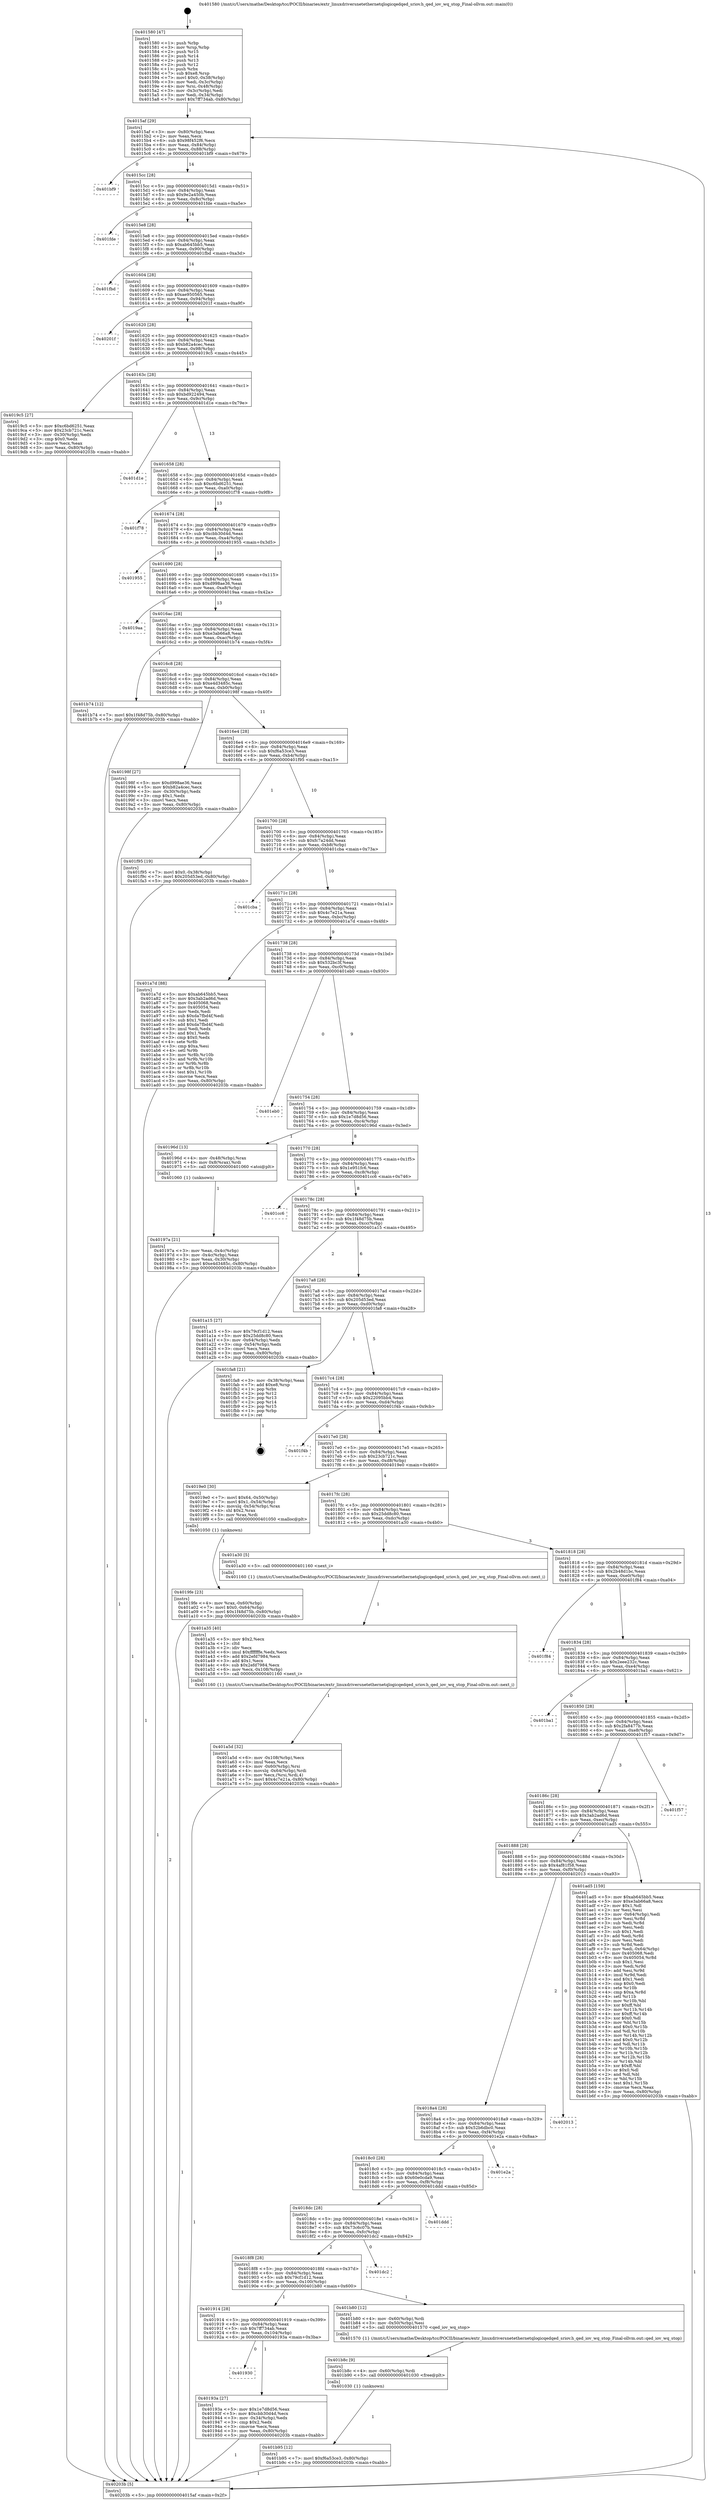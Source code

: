 digraph "0x401580" {
  label = "0x401580 (/mnt/c/Users/mathe/Desktop/tcc/POCII/binaries/extr_linuxdriversnetethernetqlogicqedqed_sriov.h_qed_iov_wq_stop_Final-ollvm.out::main(0))"
  labelloc = "t"
  node[shape=record]

  Entry [label="",width=0.3,height=0.3,shape=circle,fillcolor=black,style=filled]
  "0x4015af" [label="{
     0x4015af [29]\l
     | [instrs]\l
     &nbsp;&nbsp;0x4015af \<+3\>: mov -0x80(%rbp),%eax\l
     &nbsp;&nbsp;0x4015b2 \<+2\>: mov %eax,%ecx\l
     &nbsp;&nbsp;0x4015b4 \<+6\>: sub $0x98f452f6,%ecx\l
     &nbsp;&nbsp;0x4015ba \<+6\>: mov %eax,-0x84(%rbp)\l
     &nbsp;&nbsp;0x4015c0 \<+6\>: mov %ecx,-0x88(%rbp)\l
     &nbsp;&nbsp;0x4015c6 \<+6\>: je 0000000000401bf9 \<main+0x679\>\l
  }"]
  "0x401bf9" [label="{
     0x401bf9\l
  }", style=dashed]
  "0x4015cc" [label="{
     0x4015cc [28]\l
     | [instrs]\l
     &nbsp;&nbsp;0x4015cc \<+5\>: jmp 00000000004015d1 \<main+0x51\>\l
     &nbsp;&nbsp;0x4015d1 \<+6\>: mov -0x84(%rbp),%eax\l
     &nbsp;&nbsp;0x4015d7 \<+5\>: sub $0x9e2a450b,%eax\l
     &nbsp;&nbsp;0x4015dc \<+6\>: mov %eax,-0x8c(%rbp)\l
     &nbsp;&nbsp;0x4015e2 \<+6\>: je 0000000000401fde \<main+0xa5e\>\l
  }"]
  Exit [label="",width=0.3,height=0.3,shape=circle,fillcolor=black,style=filled,peripheries=2]
  "0x401fde" [label="{
     0x401fde\l
  }", style=dashed]
  "0x4015e8" [label="{
     0x4015e8 [28]\l
     | [instrs]\l
     &nbsp;&nbsp;0x4015e8 \<+5\>: jmp 00000000004015ed \<main+0x6d\>\l
     &nbsp;&nbsp;0x4015ed \<+6\>: mov -0x84(%rbp),%eax\l
     &nbsp;&nbsp;0x4015f3 \<+5\>: sub $0xab645bb5,%eax\l
     &nbsp;&nbsp;0x4015f8 \<+6\>: mov %eax,-0x90(%rbp)\l
     &nbsp;&nbsp;0x4015fe \<+6\>: je 0000000000401fbd \<main+0xa3d\>\l
  }"]
  "0x401b95" [label="{
     0x401b95 [12]\l
     | [instrs]\l
     &nbsp;&nbsp;0x401b95 \<+7\>: movl $0xf6a53ce3,-0x80(%rbp)\l
     &nbsp;&nbsp;0x401b9c \<+5\>: jmp 000000000040203b \<main+0xabb\>\l
  }"]
  "0x401fbd" [label="{
     0x401fbd\l
  }", style=dashed]
  "0x401604" [label="{
     0x401604 [28]\l
     | [instrs]\l
     &nbsp;&nbsp;0x401604 \<+5\>: jmp 0000000000401609 \<main+0x89\>\l
     &nbsp;&nbsp;0x401609 \<+6\>: mov -0x84(%rbp),%eax\l
     &nbsp;&nbsp;0x40160f \<+5\>: sub $0xae950565,%eax\l
     &nbsp;&nbsp;0x401614 \<+6\>: mov %eax,-0x94(%rbp)\l
     &nbsp;&nbsp;0x40161a \<+6\>: je 000000000040201f \<main+0xa9f\>\l
  }"]
  "0x401b8c" [label="{
     0x401b8c [9]\l
     | [instrs]\l
     &nbsp;&nbsp;0x401b8c \<+4\>: mov -0x60(%rbp),%rdi\l
     &nbsp;&nbsp;0x401b90 \<+5\>: call 0000000000401030 \<free@plt\>\l
     | [calls]\l
     &nbsp;&nbsp;0x401030 \{1\} (unknown)\l
  }"]
  "0x40201f" [label="{
     0x40201f\l
  }", style=dashed]
  "0x401620" [label="{
     0x401620 [28]\l
     | [instrs]\l
     &nbsp;&nbsp;0x401620 \<+5\>: jmp 0000000000401625 \<main+0xa5\>\l
     &nbsp;&nbsp;0x401625 \<+6\>: mov -0x84(%rbp),%eax\l
     &nbsp;&nbsp;0x40162b \<+5\>: sub $0xb82a4cec,%eax\l
     &nbsp;&nbsp;0x401630 \<+6\>: mov %eax,-0x98(%rbp)\l
     &nbsp;&nbsp;0x401636 \<+6\>: je 00000000004019c5 \<main+0x445\>\l
  }"]
  "0x401a5d" [label="{
     0x401a5d [32]\l
     | [instrs]\l
     &nbsp;&nbsp;0x401a5d \<+6\>: mov -0x108(%rbp),%ecx\l
     &nbsp;&nbsp;0x401a63 \<+3\>: imul %eax,%ecx\l
     &nbsp;&nbsp;0x401a66 \<+4\>: mov -0x60(%rbp),%rsi\l
     &nbsp;&nbsp;0x401a6a \<+4\>: movslq -0x64(%rbp),%rdi\l
     &nbsp;&nbsp;0x401a6e \<+3\>: mov %ecx,(%rsi,%rdi,4)\l
     &nbsp;&nbsp;0x401a71 \<+7\>: movl $0x4c7e21a,-0x80(%rbp)\l
     &nbsp;&nbsp;0x401a78 \<+5\>: jmp 000000000040203b \<main+0xabb\>\l
  }"]
  "0x4019c5" [label="{
     0x4019c5 [27]\l
     | [instrs]\l
     &nbsp;&nbsp;0x4019c5 \<+5\>: mov $0xc6bd6251,%eax\l
     &nbsp;&nbsp;0x4019ca \<+5\>: mov $0x23cb721c,%ecx\l
     &nbsp;&nbsp;0x4019cf \<+3\>: mov -0x30(%rbp),%edx\l
     &nbsp;&nbsp;0x4019d2 \<+3\>: cmp $0x0,%edx\l
     &nbsp;&nbsp;0x4019d5 \<+3\>: cmove %ecx,%eax\l
     &nbsp;&nbsp;0x4019d8 \<+3\>: mov %eax,-0x80(%rbp)\l
     &nbsp;&nbsp;0x4019db \<+5\>: jmp 000000000040203b \<main+0xabb\>\l
  }"]
  "0x40163c" [label="{
     0x40163c [28]\l
     | [instrs]\l
     &nbsp;&nbsp;0x40163c \<+5\>: jmp 0000000000401641 \<main+0xc1\>\l
     &nbsp;&nbsp;0x401641 \<+6\>: mov -0x84(%rbp),%eax\l
     &nbsp;&nbsp;0x401647 \<+5\>: sub $0xbd922494,%eax\l
     &nbsp;&nbsp;0x40164c \<+6\>: mov %eax,-0x9c(%rbp)\l
     &nbsp;&nbsp;0x401652 \<+6\>: je 0000000000401d1e \<main+0x79e\>\l
  }"]
  "0x401a35" [label="{
     0x401a35 [40]\l
     | [instrs]\l
     &nbsp;&nbsp;0x401a35 \<+5\>: mov $0x2,%ecx\l
     &nbsp;&nbsp;0x401a3a \<+1\>: cltd\l
     &nbsp;&nbsp;0x401a3b \<+2\>: idiv %ecx\l
     &nbsp;&nbsp;0x401a3d \<+6\>: imul $0xfffffffe,%edx,%ecx\l
     &nbsp;&nbsp;0x401a43 \<+6\>: add $0x2efd7984,%ecx\l
     &nbsp;&nbsp;0x401a49 \<+3\>: add $0x1,%ecx\l
     &nbsp;&nbsp;0x401a4c \<+6\>: sub $0x2efd7984,%ecx\l
     &nbsp;&nbsp;0x401a52 \<+6\>: mov %ecx,-0x108(%rbp)\l
     &nbsp;&nbsp;0x401a58 \<+5\>: call 0000000000401160 \<next_i\>\l
     | [calls]\l
     &nbsp;&nbsp;0x401160 \{1\} (/mnt/c/Users/mathe/Desktop/tcc/POCII/binaries/extr_linuxdriversnetethernetqlogicqedqed_sriov.h_qed_iov_wq_stop_Final-ollvm.out::next_i)\l
  }"]
  "0x401d1e" [label="{
     0x401d1e\l
  }", style=dashed]
  "0x401658" [label="{
     0x401658 [28]\l
     | [instrs]\l
     &nbsp;&nbsp;0x401658 \<+5\>: jmp 000000000040165d \<main+0xdd\>\l
     &nbsp;&nbsp;0x40165d \<+6\>: mov -0x84(%rbp),%eax\l
     &nbsp;&nbsp;0x401663 \<+5\>: sub $0xc6bd6251,%eax\l
     &nbsp;&nbsp;0x401668 \<+6\>: mov %eax,-0xa0(%rbp)\l
     &nbsp;&nbsp;0x40166e \<+6\>: je 0000000000401f78 \<main+0x9f8\>\l
  }"]
  "0x4019fe" [label="{
     0x4019fe [23]\l
     | [instrs]\l
     &nbsp;&nbsp;0x4019fe \<+4\>: mov %rax,-0x60(%rbp)\l
     &nbsp;&nbsp;0x401a02 \<+7\>: movl $0x0,-0x64(%rbp)\l
     &nbsp;&nbsp;0x401a09 \<+7\>: movl $0x1f48d75b,-0x80(%rbp)\l
     &nbsp;&nbsp;0x401a10 \<+5\>: jmp 000000000040203b \<main+0xabb\>\l
  }"]
  "0x401f78" [label="{
     0x401f78\l
  }", style=dashed]
  "0x401674" [label="{
     0x401674 [28]\l
     | [instrs]\l
     &nbsp;&nbsp;0x401674 \<+5\>: jmp 0000000000401679 \<main+0xf9\>\l
     &nbsp;&nbsp;0x401679 \<+6\>: mov -0x84(%rbp),%eax\l
     &nbsp;&nbsp;0x40167f \<+5\>: sub $0xcbb30d4d,%eax\l
     &nbsp;&nbsp;0x401684 \<+6\>: mov %eax,-0xa4(%rbp)\l
     &nbsp;&nbsp;0x40168a \<+6\>: je 0000000000401955 \<main+0x3d5\>\l
  }"]
  "0x40197a" [label="{
     0x40197a [21]\l
     | [instrs]\l
     &nbsp;&nbsp;0x40197a \<+3\>: mov %eax,-0x4c(%rbp)\l
     &nbsp;&nbsp;0x40197d \<+3\>: mov -0x4c(%rbp),%eax\l
     &nbsp;&nbsp;0x401980 \<+3\>: mov %eax,-0x30(%rbp)\l
     &nbsp;&nbsp;0x401983 \<+7\>: movl $0xe4d3485c,-0x80(%rbp)\l
     &nbsp;&nbsp;0x40198a \<+5\>: jmp 000000000040203b \<main+0xabb\>\l
  }"]
  "0x401955" [label="{
     0x401955\l
  }", style=dashed]
  "0x401690" [label="{
     0x401690 [28]\l
     | [instrs]\l
     &nbsp;&nbsp;0x401690 \<+5\>: jmp 0000000000401695 \<main+0x115\>\l
     &nbsp;&nbsp;0x401695 \<+6\>: mov -0x84(%rbp),%eax\l
     &nbsp;&nbsp;0x40169b \<+5\>: sub $0xd998ae36,%eax\l
     &nbsp;&nbsp;0x4016a0 \<+6\>: mov %eax,-0xa8(%rbp)\l
     &nbsp;&nbsp;0x4016a6 \<+6\>: je 00000000004019aa \<main+0x42a\>\l
  }"]
  "0x401580" [label="{
     0x401580 [47]\l
     | [instrs]\l
     &nbsp;&nbsp;0x401580 \<+1\>: push %rbp\l
     &nbsp;&nbsp;0x401581 \<+3\>: mov %rsp,%rbp\l
     &nbsp;&nbsp;0x401584 \<+2\>: push %r15\l
     &nbsp;&nbsp;0x401586 \<+2\>: push %r14\l
     &nbsp;&nbsp;0x401588 \<+2\>: push %r13\l
     &nbsp;&nbsp;0x40158a \<+2\>: push %r12\l
     &nbsp;&nbsp;0x40158c \<+1\>: push %rbx\l
     &nbsp;&nbsp;0x40158d \<+7\>: sub $0xe8,%rsp\l
     &nbsp;&nbsp;0x401594 \<+7\>: movl $0x0,-0x38(%rbp)\l
     &nbsp;&nbsp;0x40159b \<+3\>: mov %edi,-0x3c(%rbp)\l
     &nbsp;&nbsp;0x40159e \<+4\>: mov %rsi,-0x48(%rbp)\l
     &nbsp;&nbsp;0x4015a2 \<+3\>: mov -0x3c(%rbp),%edi\l
     &nbsp;&nbsp;0x4015a5 \<+3\>: mov %edi,-0x34(%rbp)\l
     &nbsp;&nbsp;0x4015a8 \<+7\>: movl $0x7ff734ab,-0x80(%rbp)\l
  }"]
  "0x4019aa" [label="{
     0x4019aa\l
  }", style=dashed]
  "0x4016ac" [label="{
     0x4016ac [28]\l
     | [instrs]\l
     &nbsp;&nbsp;0x4016ac \<+5\>: jmp 00000000004016b1 \<main+0x131\>\l
     &nbsp;&nbsp;0x4016b1 \<+6\>: mov -0x84(%rbp),%eax\l
     &nbsp;&nbsp;0x4016b7 \<+5\>: sub $0xe3ab66a8,%eax\l
     &nbsp;&nbsp;0x4016bc \<+6\>: mov %eax,-0xac(%rbp)\l
     &nbsp;&nbsp;0x4016c2 \<+6\>: je 0000000000401b74 \<main+0x5f4\>\l
  }"]
  "0x40203b" [label="{
     0x40203b [5]\l
     | [instrs]\l
     &nbsp;&nbsp;0x40203b \<+5\>: jmp 00000000004015af \<main+0x2f\>\l
  }"]
  "0x401b74" [label="{
     0x401b74 [12]\l
     | [instrs]\l
     &nbsp;&nbsp;0x401b74 \<+7\>: movl $0x1f48d75b,-0x80(%rbp)\l
     &nbsp;&nbsp;0x401b7b \<+5\>: jmp 000000000040203b \<main+0xabb\>\l
  }"]
  "0x4016c8" [label="{
     0x4016c8 [28]\l
     | [instrs]\l
     &nbsp;&nbsp;0x4016c8 \<+5\>: jmp 00000000004016cd \<main+0x14d\>\l
     &nbsp;&nbsp;0x4016cd \<+6\>: mov -0x84(%rbp),%eax\l
     &nbsp;&nbsp;0x4016d3 \<+5\>: sub $0xe4d3485c,%eax\l
     &nbsp;&nbsp;0x4016d8 \<+6\>: mov %eax,-0xb0(%rbp)\l
     &nbsp;&nbsp;0x4016de \<+6\>: je 000000000040198f \<main+0x40f\>\l
  }"]
  "0x401930" [label="{
     0x401930\l
  }", style=dashed]
  "0x40198f" [label="{
     0x40198f [27]\l
     | [instrs]\l
     &nbsp;&nbsp;0x40198f \<+5\>: mov $0xd998ae36,%eax\l
     &nbsp;&nbsp;0x401994 \<+5\>: mov $0xb82a4cec,%ecx\l
     &nbsp;&nbsp;0x401999 \<+3\>: mov -0x30(%rbp),%edx\l
     &nbsp;&nbsp;0x40199c \<+3\>: cmp $0x1,%edx\l
     &nbsp;&nbsp;0x40199f \<+3\>: cmovl %ecx,%eax\l
     &nbsp;&nbsp;0x4019a2 \<+3\>: mov %eax,-0x80(%rbp)\l
     &nbsp;&nbsp;0x4019a5 \<+5\>: jmp 000000000040203b \<main+0xabb\>\l
  }"]
  "0x4016e4" [label="{
     0x4016e4 [28]\l
     | [instrs]\l
     &nbsp;&nbsp;0x4016e4 \<+5\>: jmp 00000000004016e9 \<main+0x169\>\l
     &nbsp;&nbsp;0x4016e9 \<+6\>: mov -0x84(%rbp),%eax\l
     &nbsp;&nbsp;0x4016ef \<+5\>: sub $0xf6a53ce3,%eax\l
     &nbsp;&nbsp;0x4016f4 \<+6\>: mov %eax,-0xb4(%rbp)\l
     &nbsp;&nbsp;0x4016fa \<+6\>: je 0000000000401f95 \<main+0xa15\>\l
  }"]
  "0x40193a" [label="{
     0x40193a [27]\l
     | [instrs]\l
     &nbsp;&nbsp;0x40193a \<+5\>: mov $0x1e7d8d56,%eax\l
     &nbsp;&nbsp;0x40193f \<+5\>: mov $0xcbb30d4d,%ecx\l
     &nbsp;&nbsp;0x401944 \<+3\>: mov -0x34(%rbp),%edx\l
     &nbsp;&nbsp;0x401947 \<+3\>: cmp $0x2,%edx\l
     &nbsp;&nbsp;0x40194a \<+3\>: cmovne %ecx,%eax\l
     &nbsp;&nbsp;0x40194d \<+3\>: mov %eax,-0x80(%rbp)\l
     &nbsp;&nbsp;0x401950 \<+5\>: jmp 000000000040203b \<main+0xabb\>\l
  }"]
  "0x401f95" [label="{
     0x401f95 [19]\l
     | [instrs]\l
     &nbsp;&nbsp;0x401f95 \<+7\>: movl $0x0,-0x38(%rbp)\l
     &nbsp;&nbsp;0x401f9c \<+7\>: movl $0x205d53ed,-0x80(%rbp)\l
     &nbsp;&nbsp;0x401fa3 \<+5\>: jmp 000000000040203b \<main+0xabb\>\l
  }"]
  "0x401700" [label="{
     0x401700 [28]\l
     | [instrs]\l
     &nbsp;&nbsp;0x401700 \<+5\>: jmp 0000000000401705 \<main+0x185\>\l
     &nbsp;&nbsp;0x401705 \<+6\>: mov -0x84(%rbp),%eax\l
     &nbsp;&nbsp;0x40170b \<+5\>: sub $0xfc7a24dd,%eax\l
     &nbsp;&nbsp;0x401710 \<+6\>: mov %eax,-0xb8(%rbp)\l
     &nbsp;&nbsp;0x401716 \<+6\>: je 0000000000401cba \<main+0x73a\>\l
  }"]
  "0x401914" [label="{
     0x401914 [28]\l
     | [instrs]\l
     &nbsp;&nbsp;0x401914 \<+5\>: jmp 0000000000401919 \<main+0x399\>\l
     &nbsp;&nbsp;0x401919 \<+6\>: mov -0x84(%rbp),%eax\l
     &nbsp;&nbsp;0x40191f \<+5\>: sub $0x7ff734ab,%eax\l
     &nbsp;&nbsp;0x401924 \<+6\>: mov %eax,-0x104(%rbp)\l
     &nbsp;&nbsp;0x40192a \<+6\>: je 000000000040193a \<main+0x3ba\>\l
  }"]
  "0x401cba" [label="{
     0x401cba\l
  }", style=dashed]
  "0x40171c" [label="{
     0x40171c [28]\l
     | [instrs]\l
     &nbsp;&nbsp;0x40171c \<+5\>: jmp 0000000000401721 \<main+0x1a1\>\l
     &nbsp;&nbsp;0x401721 \<+6\>: mov -0x84(%rbp),%eax\l
     &nbsp;&nbsp;0x401727 \<+5\>: sub $0x4c7e21a,%eax\l
     &nbsp;&nbsp;0x40172c \<+6\>: mov %eax,-0xbc(%rbp)\l
     &nbsp;&nbsp;0x401732 \<+6\>: je 0000000000401a7d \<main+0x4fd\>\l
  }"]
  "0x401b80" [label="{
     0x401b80 [12]\l
     | [instrs]\l
     &nbsp;&nbsp;0x401b80 \<+4\>: mov -0x60(%rbp),%rdi\l
     &nbsp;&nbsp;0x401b84 \<+3\>: mov -0x50(%rbp),%esi\l
     &nbsp;&nbsp;0x401b87 \<+5\>: call 0000000000401570 \<qed_iov_wq_stop\>\l
     | [calls]\l
     &nbsp;&nbsp;0x401570 \{1\} (/mnt/c/Users/mathe/Desktop/tcc/POCII/binaries/extr_linuxdriversnetethernetqlogicqedqed_sriov.h_qed_iov_wq_stop_Final-ollvm.out::qed_iov_wq_stop)\l
  }"]
  "0x401a7d" [label="{
     0x401a7d [88]\l
     | [instrs]\l
     &nbsp;&nbsp;0x401a7d \<+5\>: mov $0xab645bb5,%eax\l
     &nbsp;&nbsp;0x401a82 \<+5\>: mov $0x3ab2ad6d,%ecx\l
     &nbsp;&nbsp;0x401a87 \<+7\>: mov 0x405068,%edx\l
     &nbsp;&nbsp;0x401a8e \<+7\>: mov 0x405054,%esi\l
     &nbsp;&nbsp;0x401a95 \<+2\>: mov %edx,%edi\l
     &nbsp;&nbsp;0x401a97 \<+6\>: sub $0xda7fbd4f,%edi\l
     &nbsp;&nbsp;0x401a9d \<+3\>: sub $0x1,%edi\l
     &nbsp;&nbsp;0x401aa0 \<+6\>: add $0xda7fbd4f,%edi\l
     &nbsp;&nbsp;0x401aa6 \<+3\>: imul %edi,%edx\l
     &nbsp;&nbsp;0x401aa9 \<+3\>: and $0x1,%edx\l
     &nbsp;&nbsp;0x401aac \<+3\>: cmp $0x0,%edx\l
     &nbsp;&nbsp;0x401aaf \<+4\>: sete %r8b\l
     &nbsp;&nbsp;0x401ab3 \<+3\>: cmp $0xa,%esi\l
     &nbsp;&nbsp;0x401ab6 \<+4\>: setl %r9b\l
     &nbsp;&nbsp;0x401aba \<+3\>: mov %r8b,%r10b\l
     &nbsp;&nbsp;0x401abd \<+3\>: and %r9b,%r10b\l
     &nbsp;&nbsp;0x401ac0 \<+3\>: xor %r9b,%r8b\l
     &nbsp;&nbsp;0x401ac3 \<+3\>: or %r8b,%r10b\l
     &nbsp;&nbsp;0x401ac6 \<+4\>: test $0x1,%r10b\l
     &nbsp;&nbsp;0x401aca \<+3\>: cmovne %ecx,%eax\l
     &nbsp;&nbsp;0x401acd \<+3\>: mov %eax,-0x80(%rbp)\l
     &nbsp;&nbsp;0x401ad0 \<+5\>: jmp 000000000040203b \<main+0xabb\>\l
  }"]
  "0x401738" [label="{
     0x401738 [28]\l
     | [instrs]\l
     &nbsp;&nbsp;0x401738 \<+5\>: jmp 000000000040173d \<main+0x1bd\>\l
     &nbsp;&nbsp;0x40173d \<+6\>: mov -0x84(%rbp),%eax\l
     &nbsp;&nbsp;0x401743 \<+5\>: sub $0x532bc3f,%eax\l
     &nbsp;&nbsp;0x401748 \<+6\>: mov %eax,-0xc0(%rbp)\l
     &nbsp;&nbsp;0x40174e \<+6\>: je 0000000000401eb0 \<main+0x930\>\l
  }"]
  "0x4018f8" [label="{
     0x4018f8 [28]\l
     | [instrs]\l
     &nbsp;&nbsp;0x4018f8 \<+5\>: jmp 00000000004018fd \<main+0x37d\>\l
     &nbsp;&nbsp;0x4018fd \<+6\>: mov -0x84(%rbp),%eax\l
     &nbsp;&nbsp;0x401903 \<+5\>: sub $0x79cf1d12,%eax\l
     &nbsp;&nbsp;0x401908 \<+6\>: mov %eax,-0x100(%rbp)\l
     &nbsp;&nbsp;0x40190e \<+6\>: je 0000000000401b80 \<main+0x600\>\l
  }"]
  "0x401eb0" [label="{
     0x401eb0\l
  }", style=dashed]
  "0x401754" [label="{
     0x401754 [28]\l
     | [instrs]\l
     &nbsp;&nbsp;0x401754 \<+5\>: jmp 0000000000401759 \<main+0x1d9\>\l
     &nbsp;&nbsp;0x401759 \<+6\>: mov -0x84(%rbp),%eax\l
     &nbsp;&nbsp;0x40175f \<+5\>: sub $0x1e7d8d56,%eax\l
     &nbsp;&nbsp;0x401764 \<+6\>: mov %eax,-0xc4(%rbp)\l
     &nbsp;&nbsp;0x40176a \<+6\>: je 000000000040196d \<main+0x3ed\>\l
  }"]
  "0x401dc2" [label="{
     0x401dc2\l
  }", style=dashed]
  "0x40196d" [label="{
     0x40196d [13]\l
     | [instrs]\l
     &nbsp;&nbsp;0x40196d \<+4\>: mov -0x48(%rbp),%rax\l
     &nbsp;&nbsp;0x401971 \<+4\>: mov 0x8(%rax),%rdi\l
     &nbsp;&nbsp;0x401975 \<+5\>: call 0000000000401060 \<atoi@plt\>\l
     | [calls]\l
     &nbsp;&nbsp;0x401060 \{1\} (unknown)\l
  }"]
  "0x401770" [label="{
     0x401770 [28]\l
     | [instrs]\l
     &nbsp;&nbsp;0x401770 \<+5\>: jmp 0000000000401775 \<main+0x1f5\>\l
     &nbsp;&nbsp;0x401775 \<+6\>: mov -0x84(%rbp),%eax\l
     &nbsp;&nbsp;0x40177b \<+5\>: sub $0x1e951fc6,%eax\l
     &nbsp;&nbsp;0x401780 \<+6\>: mov %eax,-0xc8(%rbp)\l
     &nbsp;&nbsp;0x401786 \<+6\>: je 0000000000401cc6 \<main+0x746\>\l
  }"]
  "0x4018dc" [label="{
     0x4018dc [28]\l
     | [instrs]\l
     &nbsp;&nbsp;0x4018dc \<+5\>: jmp 00000000004018e1 \<main+0x361\>\l
     &nbsp;&nbsp;0x4018e1 \<+6\>: mov -0x84(%rbp),%eax\l
     &nbsp;&nbsp;0x4018e7 \<+5\>: sub $0x73c6c07b,%eax\l
     &nbsp;&nbsp;0x4018ec \<+6\>: mov %eax,-0xfc(%rbp)\l
     &nbsp;&nbsp;0x4018f2 \<+6\>: je 0000000000401dc2 \<main+0x842\>\l
  }"]
  "0x401cc6" [label="{
     0x401cc6\l
  }", style=dashed]
  "0x40178c" [label="{
     0x40178c [28]\l
     | [instrs]\l
     &nbsp;&nbsp;0x40178c \<+5\>: jmp 0000000000401791 \<main+0x211\>\l
     &nbsp;&nbsp;0x401791 \<+6\>: mov -0x84(%rbp),%eax\l
     &nbsp;&nbsp;0x401797 \<+5\>: sub $0x1f48d75b,%eax\l
     &nbsp;&nbsp;0x40179c \<+6\>: mov %eax,-0xcc(%rbp)\l
     &nbsp;&nbsp;0x4017a2 \<+6\>: je 0000000000401a15 \<main+0x495\>\l
  }"]
  "0x401ddd" [label="{
     0x401ddd\l
  }", style=dashed]
  "0x401a15" [label="{
     0x401a15 [27]\l
     | [instrs]\l
     &nbsp;&nbsp;0x401a15 \<+5\>: mov $0x79cf1d12,%eax\l
     &nbsp;&nbsp;0x401a1a \<+5\>: mov $0x25dd8c80,%ecx\l
     &nbsp;&nbsp;0x401a1f \<+3\>: mov -0x64(%rbp),%edx\l
     &nbsp;&nbsp;0x401a22 \<+3\>: cmp -0x54(%rbp),%edx\l
     &nbsp;&nbsp;0x401a25 \<+3\>: cmovl %ecx,%eax\l
     &nbsp;&nbsp;0x401a28 \<+3\>: mov %eax,-0x80(%rbp)\l
     &nbsp;&nbsp;0x401a2b \<+5\>: jmp 000000000040203b \<main+0xabb\>\l
  }"]
  "0x4017a8" [label="{
     0x4017a8 [28]\l
     | [instrs]\l
     &nbsp;&nbsp;0x4017a8 \<+5\>: jmp 00000000004017ad \<main+0x22d\>\l
     &nbsp;&nbsp;0x4017ad \<+6\>: mov -0x84(%rbp),%eax\l
     &nbsp;&nbsp;0x4017b3 \<+5\>: sub $0x205d53ed,%eax\l
     &nbsp;&nbsp;0x4017b8 \<+6\>: mov %eax,-0xd0(%rbp)\l
     &nbsp;&nbsp;0x4017be \<+6\>: je 0000000000401fa8 \<main+0xa28\>\l
  }"]
  "0x4018c0" [label="{
     0x4018c0 [28]\l
     | [instrs]\l
     &nbsp;&nbsp;0x4018c0 \<+5\>: jmp 00000000004018c5 \<main+0x345\>\l
     &nbsp;&nbsp;0x4018c5 \<+6\>: mov -0x84(%rbp),%eax\l
     &nbsp;&nbsp;0x4018cb \<+5\>: sub $0x60e0cda9,%eax\l
     &nbsp;&nbsp;0x4018d0 \<+6\>: mov %eax,-0xf8(%rbp)\l
     &nbsp;&nbsp;0x4018d6 \<+6\>: je 0000000000401ddd \<main+0x85d\>\l
  }"]
  "0x401fa8" [label="{
     0x401fa8 [21]\l
     | [instrs]\l
     &nbsp;&nbsp;0x401fa8 \<+3\>: mov -0x38(%rbp),%eax\l
     &nbsp;&nbsp;0x401fab \<+7\>: add $0xe8,%rsp\l
     &nbsp;&nbsp;0x401fb2 \<+1\>: pop %rbx\l
     &nbsp;&nbsp;0x401fb3 \<+2\>: pop %r12\l
     &nbsp;&nbsp;0x401fb5 \<+2\>: pop %r13\l
     &nbsp;&nbsp;0x401fb7 \<+2\>: pop %r14\l
     &nbsp;&nbsp;0x401fb9 \<+2\>: pop %r15\l
     &nbsp;&nbsp;0x401fbb \<+1\>: pop %rbp\l
     &nbsp;&nbsp;0x401fbc \<+1\>: ret\l
  }"]
  "0x4017c4" [label="{
     0x4017c4 [28]\l
     | [instrs]\l
     &nbsp;&nbsp;0x4017c4 \<+5\>: jmp 00000000004017c9 \<main+0x249\>\l
     &nbsp;&nbsp;0x4017c9 \<+6\>: mov -0x84(%rbp),%eax\l
     &nbsp;&nbsp;0x4017cf \<+5\>: sub $0x22095bb4,%eax\l
     &nbsp;&nbsp;0x4017d4 \<+6\>: mov %eax,-0xd4(%rbp)\l
     &nbsp;&nbsp;0x4017da \<+6\>: je 0000000000401f4b \<main+0x9cb\>\l
  }"]
  "0x401e2a" [label="{
     0x401e2a\l
  }", style=dashed]
  "0x401f4b" [label="{
     0x401f4b\l
  }", style=dashed]
  "0x4017e0" [label="{
     0x4017e0 [28]\l
     | [instrs]\l
     &nbsp;&nbsp;0x4017e0 \<+5\>: jmp 00000000004017e5 \<main+0x265\>\l
     &nbsp;&nbsp;0x4017e5 \<+6\>: mov -0x84(%rbp),%eax\l
     &nbsp;&nbsp;0x4017eb \<+5\>: sub $0x23cb721c,%eax\l
     &nbsp;&nbsp;0x4017f0 \<+6\>: mov %eax,-0xd8(%rbp)\l
     &nbsp;&nbsp;0x4017f6 \<+6\>: je 00000000004019e0 \<main+0x460\>\l
  }"]
  "0x4018a4" [label="{
     0x4018a4 [28]\l
     | [instrs]\l
     &nbsp;&nbsp;0x4018a4 \<+5\>: jmp 00000000004018a9 \<main+0x329\>\l
     &nbsp;&nbsp;0x4018a9 \<+6\>: mov -0x84(%rbp),%eax\l
     &nbsp;&nbsp;0x4018af \<+5\>: sub $0x52b6dbc0,%eax\l
     &nbsp;&nbsp;0x4018b4 \<+6\>: mov %eax,-0xf4(%rbp)\l
     &nbsp;&nbsp;0x4018ba \<+6\>: je 0000000000401e2a \<main+0x8aa\>\l
  }"]
  "0x4019e0" [label="{
     0x4019e0 [30]\l
     | [instrs]\l
     &nbsp;&nbsp;0x4019e0 \<+7\>: movl $0x64,-0x50(%rbp)\l
     &nbsp;&nbsp;0x4019e7 \<+7\>: movl $0x1,-0x54(%rbp)\l
     &nbsp;&nbsp;0x4019ee \<+4\>: movslq -0x54(%rbp),%rax\l
     &nbsp;&nbsp;0x4019f2 \<+4\>: shl $0x2,%rax\l
     &nbsp;&nbsp;0x4019f6 \<+3\>: mov %rax,%rdi\l
     &nbsp;&nbsp;0x4019f9 \<+5\>: call 0000000000401050 \<malloc@plt\>\l
     | [calls]\l
     &nbsp;&nbsp;0x401050 \{1\} (unknown)\l
  }"]
  "0x4017fc" [label="{
     0x4017fc [28]\l
     | [instrs]\l
     &nbsp;&nbsp;0x4017fc \<+5\>: jmp 0000000000401801 \<main+0x281\>\l
     &nbsp;&nbsp;0x401801 \<+6\>: mov -0x84(%rbp),%eax\l
     &nbsp;&nbsp;0x401807 \<+5\>: sub $0x25dd8c80,%eax\l
     &nbsp;&nbsp;0x40180c \<+6\>: mov %eax,-0xdc(%rbp)\l
     &nbsp;&nbsp;0x401812 \<+6\>: je 0000000000401a30 \<main+0x4b0\>\l
  }"]
  "0x402013" [label="{
     0x402013\l
  }", style=dashed]
  "0x401a30" [label="{
     0x401a30 [5]\l
     | [instrs]\l
     &nbsp;&nbsp;0x401a30 \<+5\>: call 0000000000401160 \<next_i\>\l
     | [calls]\l
     &nbsp;&nbsp;0x401160 \{1\} (/mnt/c/Users/mathe/Desktop/tcc/POCII/binaries/extr_linuxdriversnetethernetqlogicqedqed_sriov.h_qed_iov_wq_stop_Final-ollvm.out::next_i)\l
  }"]
  "0x401818" [label="{
     0x401818 [28]\l
     | [instrs]\l
     &nbsp;&nbsp;0x401818 \<+5\>: jmp 000000000040181d \<main+0x29d\>\l
     &nbsp;&nbsp;0x40181d \<+6\>: mov -0x84(%rbp),%eax\l
     &nbsp;&nbsp;0x401823 \<+5\>: sub $0x2b48d1bc,%eax\l
     &nbsp;&nbsp;0x401828 \<+6\>: mov %eax,-0xe0(%rbp)\l
     &nbsp;&nbsp;0x40182e \<+6\>: je 0000000000401f84 \<main+0xa04\>\l
  }"]
  "0x401888" [label="{
     0x401888 [28]\l
     | [instrs]\l
     &nbsp;&nbsp;0x401888 \<+5\>: jmp 000000000040188d \<main+0x30d\>\l
     &nbsp;&nbsp;0x40188d \<+6\>: mov -0x84(%rbp),%eax\l
     &nbsp;&nbsp;0x401893 \<+5\>: sub $0x4af81f58,%eax\l
     &nbsp;&nbsp;0x401898 \<+6\>: mov %eax,-0xf0(%rbp)\l
     &nbsp;&nbsp;0x40189e \<+6\>: je 0000000000402013 \<main+0xa93\>\l
  }"]
  "0x401f84" [label="{
     0x401f84\l
  }", style=dashed]
  "0x401834" [label="{
     0x401834 [28]\l
     | [instrs]\l
     &nbsp;&nbsp;0x401834 \<+5\>: jmp 0000000000401839 \<main+0x2b9\>\l
     &nbsp;&nbsp;0x401839 \<+6\>: mov -0x84(%rbp),%eax\l
     &nbsp;&nbsp;0x40183f \<+5\>: sub $0x2eee232c,%eax\l
     &nbsp;&nbsp;0x401844 \<+6\>: mov %eax,-0xe4(%rbp)\l
     &nbsp;&nbsp;0x40184a \<+6\>: je 0000000000401ba1 \<main+0x621\>\l
  }"]
  "0x401ad5" [label="{
     0x401ad5 [159]\l
     | [instrs]\l
     &nbsp;&nbsp;0x401ad5 \<+5\>: mov $0xab645bb5,%eax\l
     &nbsp;&nbsp;0x401ada \<+5\>: mov $0xe3ab66a8,%ecx\l
     &nbsp;&nbsp;0x401adf \<+2\>: mov $0x1,%dl\l
     &nbsp;&nbsp;0x401ae1 \<+2\>: xor %esi,%esi\l
     &nbsp;&nbsp;0x401ae3 \<+3\>: mov -0x64(%rbp),%edi\l
     &nbsp;&nbsp;0x401ae6 \<+3\>: mov %esi,%r8d\l
     &nbsp;&nbsp;0x401ae9 \<+3\>: sub %edi,%r8d\l
     &nbsp;&nbsp;0x401aec \<+2\>: mov %esi,%edi\l
     &nbsp;&nbsp;0x401aee \<+3\>: sub $0x1,%edi\l
     &nbsp;&nbsp;0x401af1 \<+3\>: add %edi,%r8d\l
     &nbsp;&nbsp;0x401af4 \<+2\>: mov %esi,%edi\l
     &nbsp;&nbsp;0x401af6 \<+3\>: sub %r8d,%edi\l
     &nbsp;&nbsp;0x401af9 \<+3\>: mov %edi,-0x64(%rbp)\l
     &nbsp;&nbsp;0x401afc \<+7\>: mov 0x405068,%edi\l
     &nbsp;&nbsp;0x401b03 \<+8\>: mov 0x405054,%r8d\l
     &nbsp;&nbsp;0x401b0b \<+3\>: sub $0x1,%esi\l
     &nbsp;&nbsp;0x401b0e \<+3\>: mov %edi,%r9d\l
     &nbsp;&nbsp;0x401b11 \<+3\>: add %esi,%r9d\l
     &nbsp;&nbsp;0x401b14 \<+4\>: imul %r9d,%edi\l
     &nbsp;&nbsp;0x401b18 \<+3\>: and $0x1,%edi\l
     &nbsp;&nbsp;0x401b1b \<+3\>: cmp $0x0,%edi\l
     &nbsp;&nbsp;0x401b1e \<+4\>: sete %r10b\l
     &nbsp;&nbsp;0x401b22 \<+4\>: cmp $0xa,%r8d\l
     &nbsp;&nbsp;0x401b26 \<+4\>: setl %r11b\l
     &nbsp;&nbsp;0x401b2a \<+3\>: mov %r10b,%bl\l
     &nbsp;&nbsp;0x401b2d \<+3\>: xor $0xff,%bl\l
     &nbsp;&nbsp;0x401b30 \<+3\>: mov %r11b,%r14b\l
     &nbsp;&nbsp;0x401b33 \<+4\>: xor $0xff,%r14b\l
     &nbsp;&nbsp;0x401b37 \<+3\>: xor $0x0,%dl\l
     &nbsp;&nbsp;0x401b3a \<+3\>: mov %bl,%r15b\l
     &nbsp;&nbsp;0x401b3d \<+4\>: and $0x0,%r15b\l
     &nbsp;&nbsp;0x401b41 \<+3\>: and %dl,%r10b\l
     &nbsp;&nbsp;0x401b44 \<+3\>: mov %r14b,%r12b\l
     &nbsp;&nbsp;0x401b47 \<+4\>: and $0x0,%r12b\l
     &nbsp;&nbsp;0x401b4b \<+3\>: and %dl,%r11b\l
     &nbsp;&nbsp;0x401b4e \<+3\>: or %r10b,%r15b\l
     &nbsp;&nbsp;0x401b51 \<+3\>: or %r11b,%r12b\l
     &nbsp;&nbsp;0x401b54 \<+3\>: xor %r12b,%r15b\l
     &nbsp;&nbsp;0x401b57 \<+3\>: or %r14b,%bl\l
     &nbsp;&nbsp;0x401b5a \<+3\>: xor $0xff,%bl\l
     &nbsp;&nbsp;0x401b5d \<+3\>: or $0x0,%dl\l
     &nbsp;&nbsp;0x401b60 \<+2\>: and %dl,%bl\l
     &nbsp;&nbsp;0x401b62 \<+3\>: or %bl,%r15b\l
     &nbsp;&nbsp;0x401b65 \<+4\>: test $0x1,%r15b\l
     &nbsp;&nbsp;0x401b69 \<+3\>: cmovne %ecx,%eax\l
     &nbsp;&nbsp;0x401b6c \<+3\>: mov %eax,-0x80(%rbp)\l
     &nbsp;&nbsp;0x401b6f \<+5\>: jmp 000000000040203b \<main+0xabb\>\l
  }"]
  "0x401ba1" [label="{
     0x401ba1\l
  }", style=dashed]
  "0x401850" [label="{
     0x401850 [28]\l
     | [instrs]\l
     &nbsp;&nbsp;0x401850 \<+5\>: jmp 0000000000401855 \<main+0x2d5\>\l
     &nbsp;&nbsp;0x401855 \<+6\>: mov -0x84(%rbp),%eax\l
     &nbsp;&nbsp;0x40185b \<+5\>: sub $0x2fa8477b,%eax\l
     &nbsp;&nbsp;0x401860 \<+6\>: mov %eax,-0xe8(%rbp)\l
     &nbsp;&nbsp;0x401866 \<+6\>: je 0000000000401f57 \<main+0x9d7\>\l
  }"]
  "0x40186c" [label="{
     0x40186c [28]\l
     | [instrs]\l
     &nbsp;&nbsp;0x40186c \<+5\>: jmp 0000000000401871 \<main+0x2f1\>\l
     &nbsp;&nbsp;0x401871 \<+6\>: mov -0x84(%rbp),%eax\l
     &nbsp;&nbsp;0x401877 \<+5\>: sub $0x3ab2ad6d,%eax\l
     &nbsp;&nbsp;0x40187c \<+6\>: mov %eax,-0xec(%rbp)\l
     &nbsp;&nbsp;0x401882 \<+6\>: je 0000000000401ad5 \<main+0x555\>\l
  }"]
  "0x401f57" [label="{
     0x401f57\l
  }", style=dashed]
  Entry -> "0x401580" [label=" 1"]
  "0x4015af" -> "0x401bf9" [label=" 0"]
  "0x4015af" -> "0x4015cc" [label=" 14"]
  "0x401fa8" -> Exit [label=" 1"]
  "0x4015cc" -> "0x401fde" [label=" 0"]
  "0x4015cc" -> "0x4015e8" [label=" 14"]
  "0x401f95" -> "0x40203b" [label=" 1"]
  "0x4015e8" -> "0x401fbd" [label=" 0"]
  "0x4015e8" -> "0x401604" [label=" 14"]
  "0x401b95" -> "0x40203b" [label=" 1"]
  "0x401604" -> "0x40201f" [label=" 0"]
  "0x401604" -> "0x401620" [label=" 14"]
  "0x401b8c" -> "0x401b95" [label=" 1"]
  "0x401620" -> "0x4019c5" [label=" 1"]
  "0x401620" -> "0x40163c" [label=" 13"]
  "0x401b80" -> "0x401b8c" [label=" 1"]
  "0x40163c" -> "0x401d1e" [label=" 0"]
  "0x40163c" -> "0x401658" [label=" 13"]
  "0x401b74" -> "0x40203b" [label=" 1"]
  "0x401658" -> "0x401f78" [label=" 0"]
  "0x401658" -> "0x401674" [label=" 13"]
  "0x401ad5" -> "0x40203b" [label=" 1"]
  "0x401674" -> "0x401955" [label=" 0"]
  "0x401674" -> "0x401690" [label=" 13"]
  "0x401a7d" -> "0x40203b" [label=" 1"]
  "0x401690" -> "0x4019aa" [label=" 0"]
  "0x401690" -> "0x4016ac" [label=" 13"]
  "0x401a5d" -> "0x40203b" [label=" 1"]
  "0x4016ac" -> "0x401b74" [label=" 1"]
  "0x4016ac" -> "0x4016c8" [label=" 12"]
  "0x401a35" -> "0x401a5d" [label=" 1"]
  "0x4016c8" -> "0x40198f" [label=" 1"]
  "0x4016c8" -> "0x4016e4" [label=" 11"]
  "0x401a30" -> "0x401a35" [label=" 1"]
  "0x4016e4" -> "0x401f95" [label=" 1"]
  "0x4016e4" -> "0x401700" [label=" 10"]
  "0x401a15" -> "0x40203b" [label=" 2"]
  "0x401700" -> "0x401cba" [label=" 0"]
  "0x401700" -> "0x40171c" [label=" 10"]
  "0x4019e0" -> "0x4019fe" [label=" 1"]
  "0x40171c" -> "0x401a7d" [label=" 1"]
  "0x40171c" -> "0x401738" [label=" 9"]
  "0x4019c5" -> "0x40203b" [label=" 1"]
  "0x401738" -> "0x401eb0" [label=" 0"]
  "0x401738" -> "0x401754" [label=" 9"]
  "0x40197a" -> "0x40203b" [label=" 1"]
  "0x401754" -> "0x40196d" [label=" 1"]
  "0x401754" -> "0x401770" [label=" 8"]
  "0x40196d" -> "0x40197a" [label=" 1"]
  "0x401770" -> "0x401cc6" [label=" 0"]
  "0x401770" -> "0x40178c" [label=" 8"]
  "0x401580" -> "0x4015af" [label=" 1"]
  "0x40178c" -> "0x401a15" [label=" 2"]
  "0x40178c" -> "0x4017a8" [label=" 6"]
  "0x40193a" -> "0x40203b" [label=" 1"]
  "0x4017a8" -> "0x401fa8" [label=" 1"]
  "0x4017a8" -> "0x4017c4" [label=" 5"]
  "0x401914" -> "0x40193a" [label=" 1"]
  "0x4017c4" -> "0x401f4b" [label=" 0"]
  "0x4017c4" -> "0x4017e0" [label=" 5"]
  "0x4019fe" -> "0x40203b" [label=" 1"]
  "0x4017e0" -> "0x4019e0" [label=" 1"]
  "0x4017e0" -> "0x4017fc" [label=" 4"]
  "0x4018f8" -> "0x401b80" [label=" 1"]
  "0x4017fc" -> "0x401a30" [label=" 1"]
  "0x4017fc" -> "0x401818" [label=" 3"]
  "0x40198f" -> "0x40203b" [label=" 1"]
  "0x401818" -> "0x401f84" [label=" 0"]
  "0x401818" -> "0x401834" [label=" 3"]
  "0x4018dc" -> "0x401dc2" [label=" 0"]
  "0x401834" -> "0x401ba1" [label=" 0"]
  "0x401834" -> "0x401850" [label=" 3"]
  "0x40203b" -> "0x4015af" [label=" 13"]
  "0x401850" -> "0x401f57" [label=" 0"]
  "0x401850" -> "0x40186c" [label=" 3"]
  "0x4018c0" -> "0x4018dc" [label=" 2"]
  "0x40186c" -> "0x401ad5" [label=" 1"]
  "0x40186c" -> "0x401888" [label=" 2"]
  "0x4018dc" -> "0x4018f8" [label=" 2"]
  "0x401888" -> "0x402013" [label=" 0"]
  "0x401888" -> "0x4018a4" [label=" 2"]
  "0x4018f8" -> "0x401914" [label=" 1"]
  "0x4018a4" -> "0x401e2a" [label=" 0"]
  "0x4018a4" -> "0x4018c0" [label=" 2"]
  "0x401914" -> "0x401930" [label=" 0"]
  "0x4018c0" -> "0x401ddd" [label=" 0"]
}
